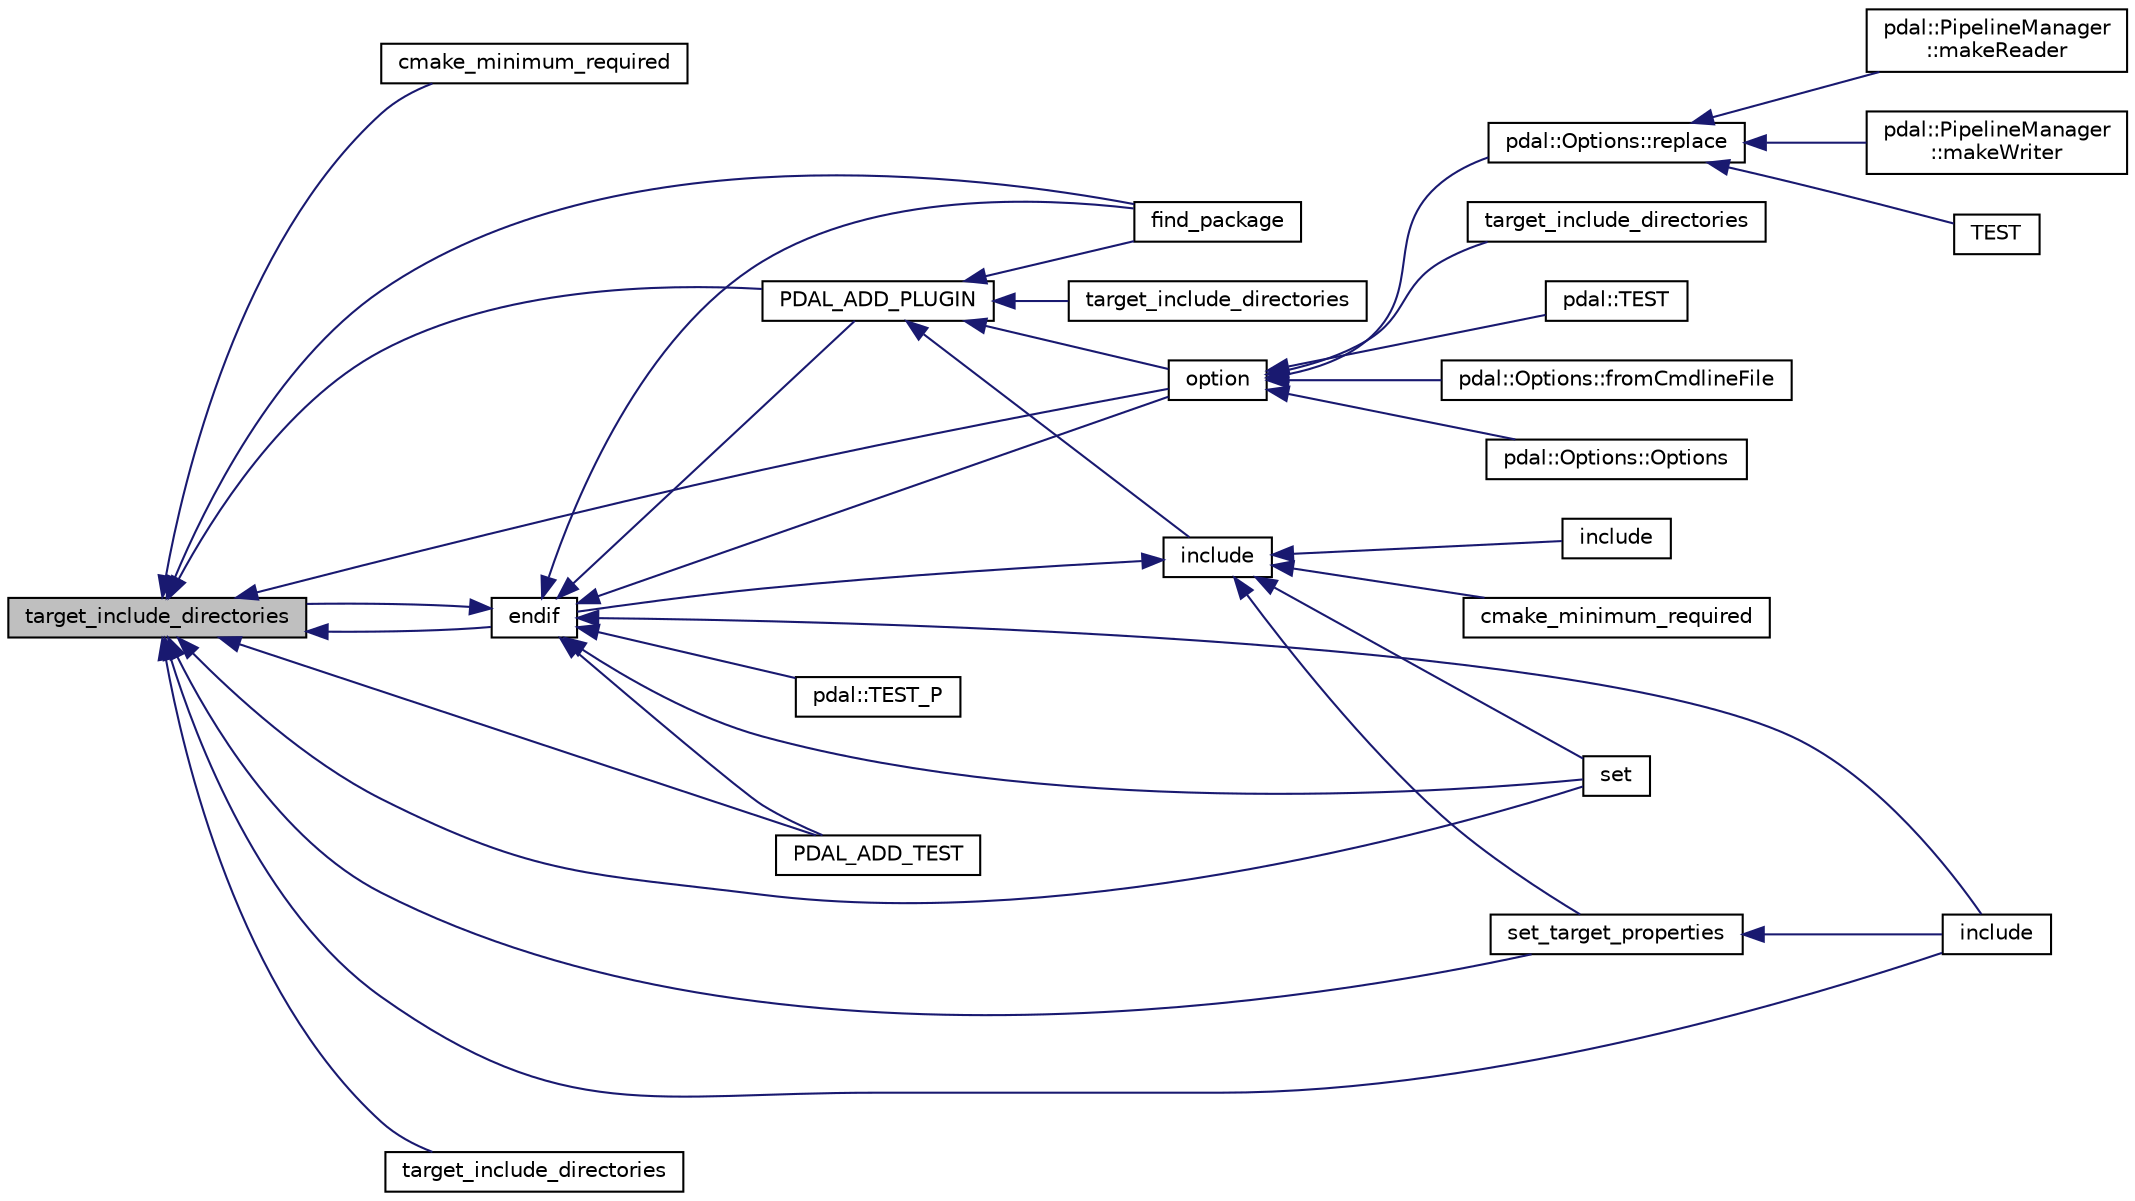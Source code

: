 digraph "target_include_directories"
{
  edge [fontname="Helvetica",fontsize="10",labelfontname="Helvetica",labelfontsize="10"];
  node [fontname="Helvetica",fontsize="10",shape=record];
  rankdir="LR";
  Node1 [label="target_include_directories",height=0.2,width=0.4,color="black", fillcolor="grey75", style="filled", fontcolor="black"];
  Node1 -> Node2 [dir="back",color="midnightblue",fontsize="10",style="solid",fontname="Helvetica"];
  Node2 [label="cmake_minimum_required",height=0.2,width=0.4,color="black", fillcolor="white", style="filled",URL="$examples_2writing_2CMakeLists_8txt.html#a6de164ad0f2bd7539377640c4de059d3"];
  Node1 -> Node3 [dir="back",color="midnightblue",fontsize="10",style="solid",fontname="Helvetica"];
  Node3 [label="endif",height=0.2,width=0.4,color="black", fillcolor="white", style="filled",URL="$apps_2CMakeLists_8txt.html#a95003200affb100d1d71069d001d318c"];
  Node3 -> Node4 [dir="back",color="midnightblue",fontsize="10",style="solid",fontname="Helvetica"];
  Node4 [label="find_package",height=0.2,width=0.4,color="black", fillcolor="white", style="filled",URL="$plugins_2pcl_2CMakeLists_8txt.html#aeb94e26e191424877b600ea56cb1988a"];
  Node3 -> Node5 [dir="back",color="midnightblue",fontsize="10",style="solid",fontname="Helvetica"];
  Node5 [label="include",height=0.2,width=0.4,color="black", fillcolor="white", style="filled",URL="$plugins_2matlab_2CMakeLists_8txt.html#a139691a0c4a734d96555f643d75185e4"];
  Node3 -> Node6 [dir="back",color="midnightblue",fontsize="10",style="solid",fontname="Helvetica"];
  Node6 [label="option",height=0.2,width=0.4,color="black", fillcolor="white", style="filled",URL="$plugins_2cpd_2CMakeLists_8txt.html#a07f071e11fd317756f94ff028b629ebf"];
  Node6 -> Node7 [dir="back",color="midnightblue",fontsize="10",style="solid",fontname="Helvetica"];
  Node7 [label="pdal::Options::fromCmdlineFile",height=0.2,width=0.4,color="black", fillcolor="white", style="filled",URL="$classpdal_1_1Options.html#a1a7ad95963052f30ee58f7958c201edf"];
  Node6 -> Node8 [dir="back",color="midnightblue",fontsize="10",style="solid",fontname="Helvetica"];
  Node8 [label="pdal::Options::Options",height=0.2,width=0.4,color="black", fillcolor="white", style="filled",URL="$classpdal_1_1Options.html#ab379e8c7e61c2eb6db89b13922cea7d2"];
  Node6 -> Node9 [dir="back",color="midnightblue",fontsize="10",style="solid",fontname="Helvetica"];
  Node9 [label="pdal::Options::replace",height=0.2,width=0.4,color="black", fillcolor="white", style="filled",URL="$classpdal_1_1Options.html#ac68182ff4da939a6896f9cbb2fc0dd90"];
  Node9 -> Node10 [dir="back",color="midnightblue",fontsize="10",style="solid",fontname="Helvetica"];
  Node10 [label="pdal::PipelineManager\l::makeReader",height=0.2,width=0.4,color="black", fillcolor="white", style="filled",URL="$classpdal_1_1PipelineManager.html#a9b5b93498ef9ce477c9be6125816b97f"];
  Node9 -> Node11 [dir="back",color="midnightblue",fontsize="10",style="solid",fontname="Helvetica"];
  Node11 [label="pdal::PipelineManager\l::makeWriter",height=0.2,width=0.4,color="black", fillcolor="white", style="filled",URL="$classpdal_1_1PipelineManager.html#a799449dfca11d1961ea0ecd8cdb886a5"];
  Node9 -> Node12 [dir="back",color="midnightblue",fontsize="10",style="solid",fontname="Helvetica"];
  Node12 [label="TEST",height=0.2,width=0.4,color="black", fillcolor="white", style="filled",URL="$BPFTest_8cpp.html#a30071d5dd68251f1768dbe4e3623c615"];
  Node6 -> Node13 [dir="back",color="midnightblue",fontsize="10",style="solid",fontname="Helvetica"];
  Node13 [label="target_include_directories",height=0.2,width=0.4,color="black", fillcolor="white", style="filled",URL="$plugins_2rxp_2CMakeLists_8txt.html#a96f116bcb64cc351c935f3bfcd6dcbca"];
  Node6 -> Node14 [dir="back",color="midnightblue",fontsize="10",style="solid",fontname="Helvetica"];
  Node14 [label="pdal::TEST",height=0.2,width=0.4,color="black", fillcolor="white", style="filled",URL="$namespacepdal.html#aeb4ef85ebf69fda6f12fd1c6ce19c695"];
  Node3 -> Node15 [dir="back",color="midnightblue",fontsize="10",style="solid",fontname="Helvetica"];
  Node15 [label="PDAL_ADD_PLUGIN",height=0.2,width=0.4,color="black", fillcolor="white", style="filled",URL="$plugins_2sqlite_2CMakeLists_8txt.html#ae13dd749ac3c6bc0aacc152ad068c9cf"];
  Node15 -> Node6 [dir="back",color="midnightblue",fontsize="10",style="solid",fontname="Helvetica"];
  Node15 -> Node16 [dir="back",color="midnightblue",fontsize="10",style="solid",fontname="Helvetica"];
  Node16 [label="include",height=0.2,width=0.4,color="black", fillcolor="white", style="filled",URL="$plugins_2geowave_2CMakeLists_8txt.html#a40f7f560816321b423ccda46740e1b80"];
  Node16 -> Node17 [dir="back",color="midnightblue",fontsize="10",style="solid",fontname="Helvetica"];
  Node17 [label="cmake_minimum_required",height=0.2,width=0.4,color="black", fillcolor="white", style="filled",URL="$java_2native_2src_2CMakeLists_8txt.html#a997bd4020962e458d3948eb3e383cbdd"];
  Node16 -> Node3 [dir="back",color="midnightblue",fontsize="10",style="solid",fontname="Helvetica"];
  Node16 -> Node18 [dir="back",color="midnightblue",fontsize="10",style="solid",fontname="Helvetica"];
  Node18 [label="include",height=0.2,width=0.4,color="black", fillcolor="white", style="filled",URL="$plugins_2sqlite_2CMakeLists_8txt.html#a1b0a81895483ca0a5d697710b1e8c699"];
  Node16 -> Node19 [dir="back",color="midnightblue",fontsize="10",style="solid",fontname="Helvetica"];
  Node19 [label="set",height=0.2,width=0.4,color="black", fillcolor="white", style="filled",URL="$tools_2nitfwrap_2CMakeLists_8txt.html#a69a6adbdb33d6a3b0f2011b256f0a7a7"];
  Node16 -> Node20 [dir="back",color="midnightblue",fontsize="10",style="solid",fontname="Helvetica"];
  Node20 [label="set_target_properties",height=0.2,width=0.4,color="black", fillcolor="white", style="filled",URL="$plugins_2python_2plang_2CMakeLists_8txt.html#a37ea3a3a886fcb0bac4bdb58b4074459"];
  Node20 -> Node5 [dir="back",color="midnightblue",fontsize="10",style="solid",fontname="Helvetica"];
  Node15 -> Node21 [dir="back",color="midnightblue",fontsize="10",style="solid",fontname="Helvetica"];
  Node21 [label="target_include_directories",height=0.2,width=0.4,color="black", fillcolor="white", style="filled",URL="$plugins_2nitf_2CMakeLists_8txt.html#a807418d94ca8fa37342c97e0b10aba9f"];
  Node15 -> Node4 [dir="back",color="midnightblue",fontsize="10",style="solid",fontname="Helvetica"];
  Node3 -> Node22 [dir="back",color="midnightblue",fontsize="10",style="solid",fontname="Helvetica"];
  Node22 [label="PDAL_ADD_TEST",height=0.2,width=0.4,color="black", fillcolor="white", style="filled",URL="$plugins_2rxp_2CMakeLists_8txt.html#ac440d3bdd76d5d60db4364e47cc09f5f"];
  Node3 -> Node19 [dir="back",color="midnightblue",fontsize="10",style="solid",fontname="Helvetica"];
  Node3 -> Node1 [dir="back",color="midnightblue",fontsize="10",style="solid",fontname="Helvetica"];
  Node3 -> Node23 [dir="back",color="midnightblue",fontsize="10",style="solid",fontname="Helvetica"];
  Node23 [label="pdal::TEST_P",height=0.2,width=0.4,color="black", fillcolor="white", style="filled",URL="$namespacepdal.html#a828f4c33f28b39f623b641bbb79d5602"];
  Node1 -> Node4 [dir="back",color="midnightblue",fontsize="10",style="solid",fontname="Helvetica"];
  Node1 -> Node5 [dir="back",color="midnightblue",fontsize="10",style="solid",fontname="Helvetica"];
  Node1 -> Node6 [dir="back",color="midnightblue",fontsize="10",style="solid",fontname="Helvetica"];
  Node1 -> Node15 [dir="back",color="midnightblue",fontsize="10",style="solid",fontname="Helvetica"];
  Node1 -> Node22 [dir="back",color="midnightblue",fontsize="10",style="solid",fontname="Helvetica"];
  Node1 -> Node19 [dir="back",color="midnightblue",fontsize="10",style="solid",fontname="Helvetica"];
  Node1 -> Node20 [dir="back",color="midnightblue",fontsize="10",style="solid",fontname="Helvetica"];
  Node1 -> Node24 [dir="back",color="midnightblue",fontsize="10",style="solid",fontname="Helvetica"];
  Node24 [label="target_include_directories",height=0.2,width=0.4,color="black", fillcolor="white", style="filled",URL="$plugins_2mbio_2CMakeLists_8txt.html#ad0d618bcbab0fcc6817145391a7a3133"];
}
